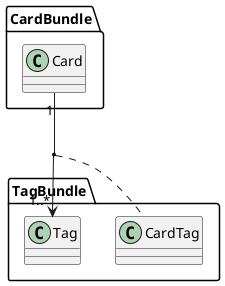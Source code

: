 {
  "sha1": "p3fhquzur0lgrb6na35w5jx0njtns1p",
  "insertion": {
    "when": "2024-06-04T17:28:40.665Z",
    "user": "plantuml@gmail.com"
  }
}
@startuml
CardBundle.Card "1" --> "1..*" TagBundle.Tag
(CardBundle.Card,TagBundle.Tag) .. TagBundle.CardTag
@enduml
